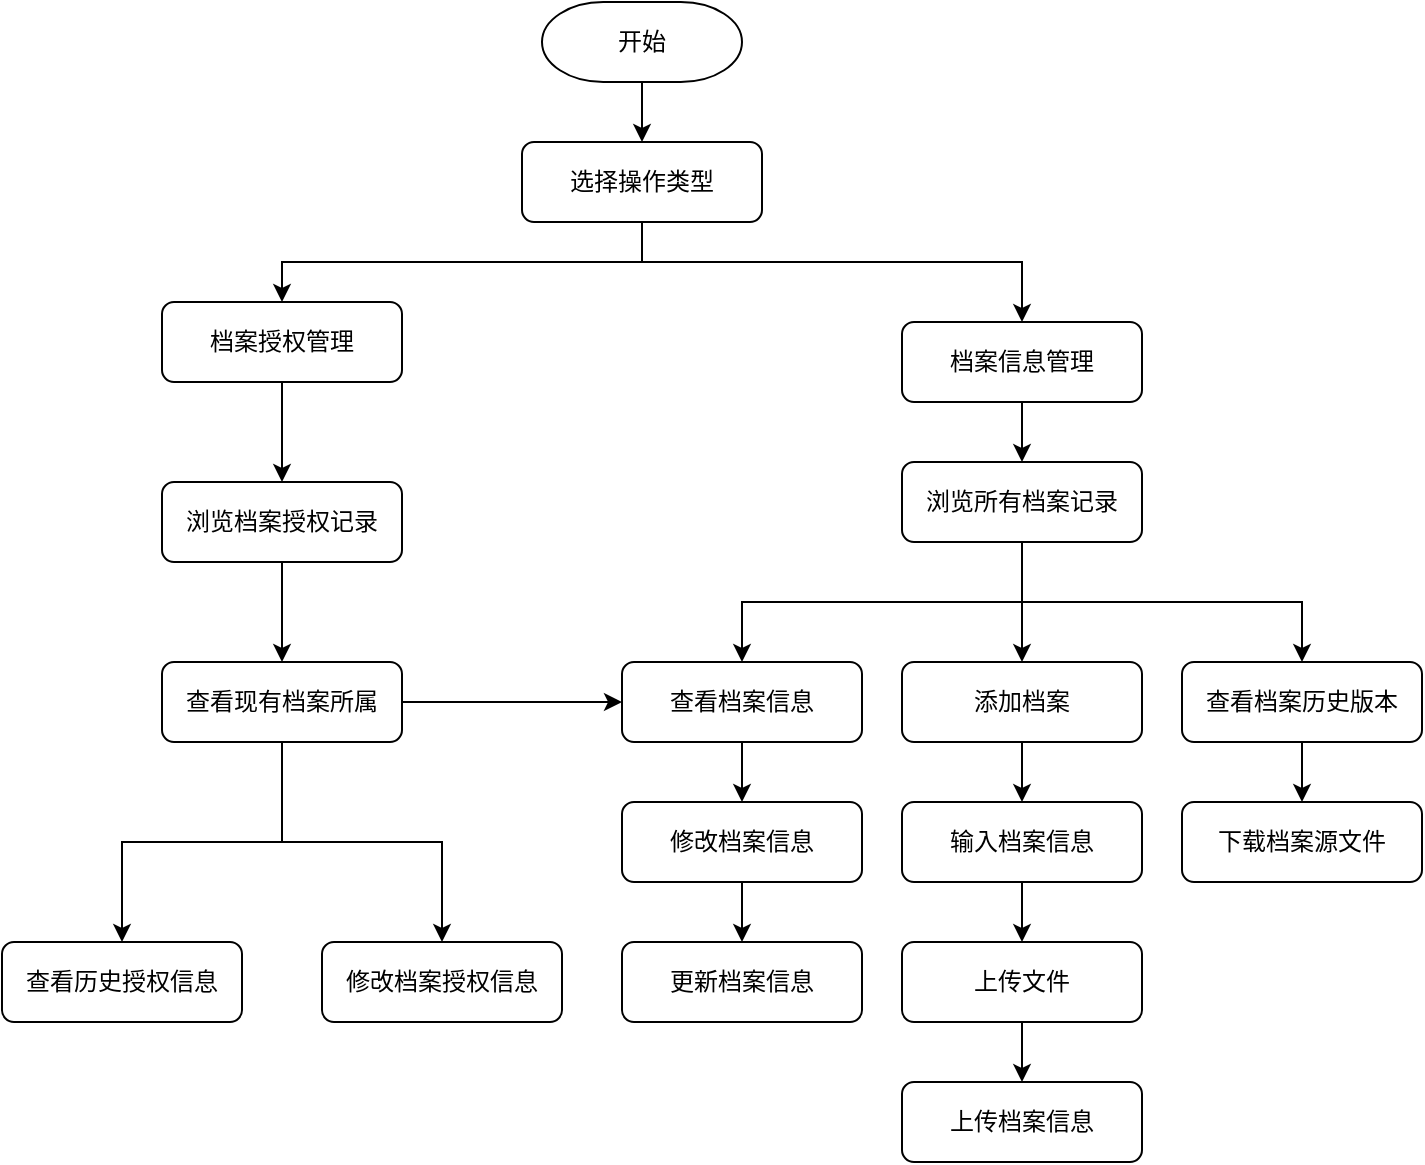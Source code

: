<mxfile version="18.0.3" type="github">
  <diagram id="RLwVpZUf2fAgmZCk6YEO" name="Page-1">
    <mxGraphModel dx="1865" dy="539" grid="1" gridSize="10" guides="1" tooltips="1" connect="1" arrows="1" fold="1" page="1" pageScale="1" pageWidth="827" pageHeight="1169" math="0" shadow="0">
      <root>
        <mxCell id="0" />
        <mxCell id="1" parent="0" />
        <mxCell id="9AYHVKEbUfJX8SVYpa8s-1" style="edgeStyle=orthogonalEdgeStyle;rounded=0;orthogonalLoop=1;jettySize=auto;html=1;exitX=0.5;exitY=1;exitDx=0;exitDy=0;" edge="1" parent="1" source="9AYHVKEbUfJX8SVYpa8s-3" target="9AYHVKEbUfJX8SVYpa8s-7">
          <mxGeometry relative="1" as="geometry" />
        </mxCell>
        <mxCell id="9AYHVKEbUfJX8SVYpa8s-2" value="" style="edgeStyle=orthogonalEdgeStyle;rounded=0;orthogonalLoop=1;jettySize=auto;html=1;entryX=0.5;entryY=0;entryDx=0;entryDy=0;" edge="1" parent="1" source="9AYHVKEbUfJX8SVYpa8s-3" target="9AYHVKEbUfJX8SVYpa8s-9">
          <mxGeometry relative="1" as="geometry">
            <Array as="points">
              <mxPoint x="220" y="140" />
              <mxPoint x="410" y="140" />
            </Array>
          </mxGeometry>
        </mxCell>
        <mxCell id="9AYHVKEbUfJX8SVYpa8s-3" value="选择操作类型" style="rounded=1;whiteSpace=wrap;html=1;fontSize=12;glass=0;strokeWidth=1;shadow=0;" vertex="1" parent="1">
          <mxGeometry x="160" y="80" width="120" height="40" as="geometry" />
        </mxCell>
        <mxCell id="9AYHVKEbUfJX8SVYpa8s-4" style="edgeStyle=orthogonalEdgeStyle;rounded=0;orthogonalLoop=1;jettySize=auto;html=1;exitX=0.5;exitY=1;exitDx=0;exitDy=0;exitPerimeter=0;" edge="1" parent="1" source="9AYHVKEbUfJX8SVYpa8s-5" target="9AYHVKEbUfJX8SVYpa8s-3">
          <mxGeometry relative="1" as="geometry" />
        </mxCell>
        <mxCell id="9AYHVKEbUfJX8SVYpa8s-5" value="开始" style="strokeWidth=1;html=1;shape=mxgraph.flowchart.terminator;whiteSpace=wrap;" vertex="1" parent="1">
          <mxGeometry x="170" y="10" width="100" height="40" as="geometry" />
        </mxCell>
        <mxCell id="9AYHVKEbUfJX8SVYpa8s-56" value="" style="edgeStyle=orthogonalEdgeStyle;rounded=0;orthogonalLoop=1;jettySize=auto;html=1;" edge="1" parent="1" source="9AYHVKEbUfJX8SVYpa8s-7" target="9AYHVKEbUfJX8SVYpa8s-55">
          <mxGeometry relative="1" as="geometry" />
        </mxCell>
        <mxCell id="9AYHVKEbUfJX8SVYpa8s-7" value="档案授权管理" style="rounded=1;whiteSpace=wrap;html=1;fontSize=12;glass=0;strokeWidth=1;shadow=0;" vertex="1" parent="1">
          <mxGeometry x="-20" y="160" width="120" height="40" as="geometry" />
        </mxCell>
        <mxCell id="9AYHVKEbUfJX8SVYpa8s-8" style="edgeStyle=orthogonalEdgeStyle;rounded=0;orthogonalLoop=1;jettySize=auto;html=1;exitX=0.5;exitY=1;exitDx=0;exitDy=0;entryX=0.5;entryY=0;entryDx=0;entryDy=0;" edge="1" parent="1" source="9AYHVKEbUfJX8SVYpa8s-9" target="9AYHVKEbUfJX8SVYpa8s-21">
          <mxGeometry relative="1" as="geometry" />
        </mxCell>
        <mxCell id="9AYHVKEbUfJX8SVYpa8s-9" value="档案信息管理" style="rounded=1;whiteSpace=wrap;html=1;fontSize=12;glass=0;strokeWidth=1;shadow=0;" vertex="1" parent="1">
          <mxGeometry x="350" y="170" width="120" height="40" as="geometry" />
        </mxCell>
        <mxCell id="9AYHVKEbUfJX8SVYpa8s-36" value="" style="edgeStyle=orthogonalEdgeStyle;rounded=0;orthogonalLoop=1;jettySize=auto;html=1;exitX=0.5;exitY=1;exitDx=0;exitDy=0;" edge="1" parent="1" source="9AYHVKEbUfJX8SVYpa8s-21" target="9AYHVKEbUfJX8SVYpa8s-35">
          <mxGeometry relative="1" as="geometry" />
        </mxCell>
        <mxCell id="9AYHVKEbUfJX8SVYpa8s-41" value="" style="edgeStyle=orthogonalEdgeStyle;rounded=0;orthogonalLoop=1;jettySize=auto;html=1;exitX=0.5;exitY=1;exitDx=0;exitDy=0;" edge="1" parent="1" source="9AYHVKEbUfJX8SVYpa8s-21" target="9AYHVKEbUfJX8SVYpa8s-40">
          <mxGeometry relative="1" as="geometry" />
        </mxCell>
        <mxCell id="9AYHVKEbUfJX8SVYpa8s-43" value="" style="edgeStyle=orthogonalEdgeStyle;rounded=0;orthogonalLoop=1;jettySize=auto;html=1;" edge="1" parent="1" source="9AYHVKEbUfJX8SVYpa8s-21" target="9AYHVKEbUfJX8SVYpa8s-42">
          <mxGeometry relative="1" as="geometry" />
        </mxCell>
        <mxCell id="9AYHVKEbUfJX8SVYpa8s-21" value="浏览所有档案记录" style="rounded=1;whiteSpace=wrap;html=1;fontSize=12;glass=0;strokeWidth=1;shadow=0;" vertex="1" parent="1">
          <mxGeometry x="350" y="240" width="120" height="40" as="geometry" />
        </mxCell>
        <mxCell id="9AYHVKEbUfJX8SVYpa8s-52" value="" style="edgeStyle=orthogonalEdgeStyle;rounded=0;orthogonalLoop=1;jettySize=auto;html=1;" edge="1" parent="1" source="9AYHVKEbUfJX8SVYpa8s-35" target="9AYHVKEbUfJX8SVYpa8s-51">
          <mxGeometry relative="1" as="geometry" />
        </mxCell>
        <mxCell id="9AYHVKEbUfJX8SVYpa8s-35" value="查看档案信息" style="rounded=1;whiteSpace=wrap;html=1;fontSize=12;glass=0;strokeWidth=1;shadow=0;" vertex="1" parent="1">
          <mxGeometry x="210" y="340" width="120" height="40" as="geometry" />
        </mxCell>
        <mxCell id="9AYHVKEbUfJX8SVYpa8s-65" value="" style="edgeStyle=orthogonalEdgeStyle;rounded=0;orthogonalLoop=1;jettySize=auto;html=1;" edge="1" parent="1" source="9AYHVKEbUfJX8SVYpa8s-40" target="9AYHVKEbUfJX8SVYpa8s-64">
          <mxGeometry relative="1" as="geometry" />
        </mxCell>
        <mxCell id="9AYHVKEbUfJX8SVYpa8s-40" value="查看档案历史版本" style="rounded=1;whiteSpace=wrap;html=1;fontSize=12;glass=0;strokeWidth=1;shadow=0;" vertex="1" parent="1">
          <mxGeometry x="490" y="340" width="120" height="40" as="geometry" />
        </mxCell>
        <mxCell id="9AYHVKEbUfJX8SVYpa8s-46" value="" style="edgeStyle=orthogonalEdgeStyle;rounded=0;orthogonalLoop=1;jettySize=auto;html=1;" edge="1" parent="1" source="9AYHVKEbUfJX8SVYpa8s-42" target="9AYHVKEbUfJX8SVYpa8s-45">
          <mxGeometry relative="1" as="geometry" />
        </mxCell>
        <mxCell id="9AYHVKEbUfJX8SVYpa8s-42" value="添加档案" style="rounded=1;whiteSpace=wrap;html=1;fontSize=12;glass=0;strokeWidth=1;shadow=0;" vertex="1" parent="1">
          <mxGeometry x="350" y="340" width="120" height="40" as="geometry" />
        </mxCell>
        <mxCell id="9AYHVKEbUfJX8SVYpa8s-48" value="" style="edgeStyle=orthogonalEdgeStyle;rounded=0;orthogonalLoop=1;jettySize=auto;html=1;" edge="1" parent="1" source="9AYHVKEbUfJX8SVYpa8s-45" target="9AYHVKEbUfJX8SVYpa8s-47">
          <mxGeometry relative="1" as="geometry" />
        </mxCell>
        <mxCell id="9AYHVKEbUfJX8SVYpa8s-45" value="输入档案信息" style="rounded=1;whiteSpace=wrap;html=1;fontSize=12;glass=0;strokeWidth=1;shadow=0;" vertex="1" parent="1">
          <mxGeometry x="350" y="410" width="120" height="40" as="geometry" />
        </mxCell>
        <mxCell id="9AYHVKEbUfJX8SVYpa8s-50" value="" style="edgeStyle=orthogonalEdgeStyle;rounded=0;orthogonalLoop=1;jettySize=auto;html=1;" edge="1" parent="1" source="9AYHVKEbUfJX8SVYpa8s-47" target="9AYHVKEbUfJX8SVYpa8s-49">
          <mxGeometry relative="1" as="geometry" />
        </mxCell>
        <mxCell id="9AYHVKEbUfJX8SVYpa8s-47" value="上传文件" style="rounded=1;whiteSpace=wrap;html=1;fontSize=12;glass=0;strokeWidth=1;shadow=0;" vertex="1" parent="1">
          <mxGeometry x="350" y="480" width="120" height="40" as="geometry" />
        </mxCell>
        <mxCell id="9AYHVKEbUfJX8SVYpa8s-49" value="上传档案信息" style="rounded=1;whiteSpace=wrap;html=1;fontSize=12;glass=0;strokeWidth=1;shadow=0;" vertex="1" parent="1">
          <mxGeometry x="350" y="550" width="120" height="40" as="geometry" />
        </mxCell>
        <mxCell id="9AYHVKEbUfJX8SVYpa8s-54" value="" style="edgeStyle=orthogonalEdgeStyle;rounded=0;orthogonalLoop=1;jettySize=auto;html=1;" edge="1" parent="1" source="9AYHVKEbUfJX8SVYpa8s-51" target="9AYHVKEbUfJX8SVYpa8s-53">
          <mxGeometry relative="1" as="geometry" />
        </mxCell>
        <mxCell id="9AYHVKEbUfJX8SVYpa8s-51" value="修改档案信息" style="rounded=1;whiteSpace=wrap;html=1;fontSize=12;glass=0;strokeWidth=1;shadow=0;" vertex="1" parent="1">
          <mxGeometry x="210" y="410" width="120" height="40" as="geometry" />
        </mxCell>
        <mxCell id="9AYHVKEbUfJX8SVYpa8s-53" value="更新档案信息" style="rounded=1;whiteSpace=wrap;html=1;fontSize=12;glass=0;strokeWidth=1;shadow=0;" vertex="1" parent="1">
          <mxGeometry x="210" y="480" width="120" height="40" as="geometry" />
        </mxCell>
        <mxCell id="9AYHVKEbUfJX8SVYpa8s-58" value="" style="edgeStyle=orthogonalEdgeStyle;rounded=0;orthogonalLoop=1;jettySize=auto;html=1;" edge="1" parent="1" source="9AYHVKEbUfJX8SVYpa8s-55" target="9AYHVKEbUfJX8SVYpa8s-57">
          <mxGeometry relative="1" as="geometry" />
        </mxCell>
        <mxCell id="9AYHVKEbUfJX8SVYpa8s-55" value="浏览档案授权记录" style="rounded=1;whiteSpace=wrap;html=1;fontSize=12;glass=0;strokeWidth=1;shadow=0;" vertex="1" parent="1">
          <mxGeometry x="-20" y="250" width="120" height="40" as="geometry" />
        </mxCell>
        <mxCell id="9AYHVKEbUfJX8SVYpa8s-60" value="" style="edgeStyle=orthogonalEdgeStyle;rounded=0;orthogonalLoop=1;jettySize=auto;html=1;exitX=0.5;exitY=1;exitDx=0;exitDy=0;" edge="1" parent="1" source="9AYHVKEbUfJX8SVYpa8s-57" target="9AYHVKEbUfJX8SVYpa8s-59">
          <mxGeometry relative="1" as="geometry">
            <mxPoint x="50" y="430" as="sourcePoint" />
          </mxGeometry>
        </mxCell>
        <mxCell id="9AYHVKEbUfJX8SVYpa8s-61" style="edgeStyle=orthogonalEdgeStyle;rounded=0;orthogonalLoop=1;jettySize=auto;html=1;exitX=1;exitY=0.5;exitDx=0;exitDy=0;entryX=0;entryY=0.5;entryDx=0;entryDy=0;" edge="1" parent="1" source="9AYHVKEbUfJX8SVYpa8s-57" target="9AYHVKEbUfJX8SVYpa8s-35">
          <mxGeometry relative="1" as="geometry" />
        </mxCell>
        <mxCell id="9AYHVKEbUfJX8SVYpa8s-63" value="" style="edgeStyle=orthogonalEdgeStyle;rounded=0;orthogonalLoop=1;jettySize=auto;html=1;" edge="1" parent="1" target="9AYHVKEbUfJX8SVYpa8s-62">
          <mxGeometry relative="1" as="geometry">
            <mxPoint x="40" y="380" as="sourcePoint" />
            <Array as="points">
              <mxPoint x="40" y="430" />
              <mxPoint x="120" y="430" />
            </Array>
          </mxGeometry>
        </mxCell>
        <mxCell id="9AYHVKEbUfJX8SVYpa8s-57" value="查看现有档案所属" style="rounded=1;whiteSpace=wrap;html=1;fontSize=12;glass=0;strokeWidth=1;shadow=0;" vertex="1" parent="1">
          <mxGeometry x="-20" y="340" width="120" height="40" as="geometry" />
        </mxCell>
        <mxCell id="9AYHVKEbUfJX8SVYpa8s-59" value="查看历史授权信息" style="rounded=1;whiteSpace=wrap;html=1;fontSize=12;glass=0;strokeWidth=1;shadow=0;" vertex="1" parent="1">
          <mxGeometry x="-100" y="480" width="120" height="40" as="geometry" />
        </mxCell>
        <mxCell id="9AYHVKEbUfJX8SVYpa8s-62" value="修改档案授权信息" style="rounded=1;whiteSpace=wrap;html=1;fontSize=12;glass=0;strokeWidth=1;shadow=0;" vertex="1" parent="1">
          <mxGeometry x="60" y="480" width="120" height="40" as="geometry" />
        </mxCell>
        <mxCell id="9AYHVKEbUfJX8SVYpa8s-64" value="下载档案源文件" style="rounded=1;whiteSpace=wrap;html=1;fontSize=12;glass=0;strokeWidth=1;shadow=0;" vertex="1" parent="1">
          <mxGeometry x="490" y="410" width="120" height="40" as="geometry" />
        </mxCell>
      </root>
    </mxGraphModel>
  </diagram>
</mxfile>
